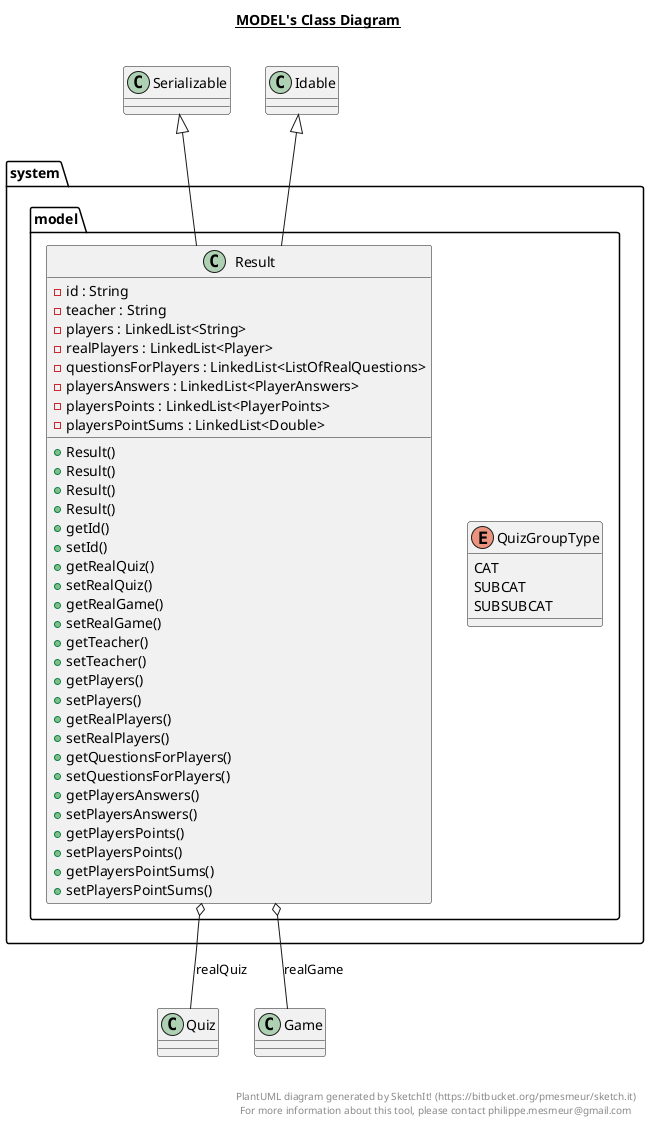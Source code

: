 @startuml

title __MODEL's Class Diagram__\n

  package system.model {
    enum QuizGroupType {
      CAT
      SUBCAT
      SUBSUBCAT
    }
  }
  

  package system.model {
    class Result {
        - id : String
        - teacher : String
        - players : LinkedList<String>
        - realPlayers : LinkedList<Player>
        - questionsForPlayers : LinkedList<ListOfRealQuestions>
        - playersAnswers : LinkedList<PlayerAnswers>
        - playersPoints : LinkedList<PlayerPoints>
        - playersPointSums : LinkedList<Double>
        + Result()
        + Result()
        + Result()
        + Result()
        + getId()
        + setId()
        + getRealQuiz()
        + setRealQuiz()
        + getRealGame()
        + setRealGame()
        + getTeacher()
        + setTeacher()
        + getPlayers()
        + setPlayers()
        + getRealPlayers()
        + setRealPlayers()
        + getQuestionsForPlayers()
        + setQuestionsForPlayers()
        + getPlayersAnswers()
        + setPlayersAnswers()
        + getPlayersPoints()
        + setPlayersPoints()
        + getPlayersPointSums()
        + setPlayersPointSums()
    }
  }
  

  Result -up-|> Idable
  Result -up-|> Serializable
  Result o-- Quiz : realQuiz
  Result o-- Game : realGame


right footer


PlantUML diagram generated by SketchIt! (https://bitbucket.org/pmesmeur/sketch.it)
For more information about this tool, please contact philippe.mesmeur@gmail.com
endfooter

@enduml
